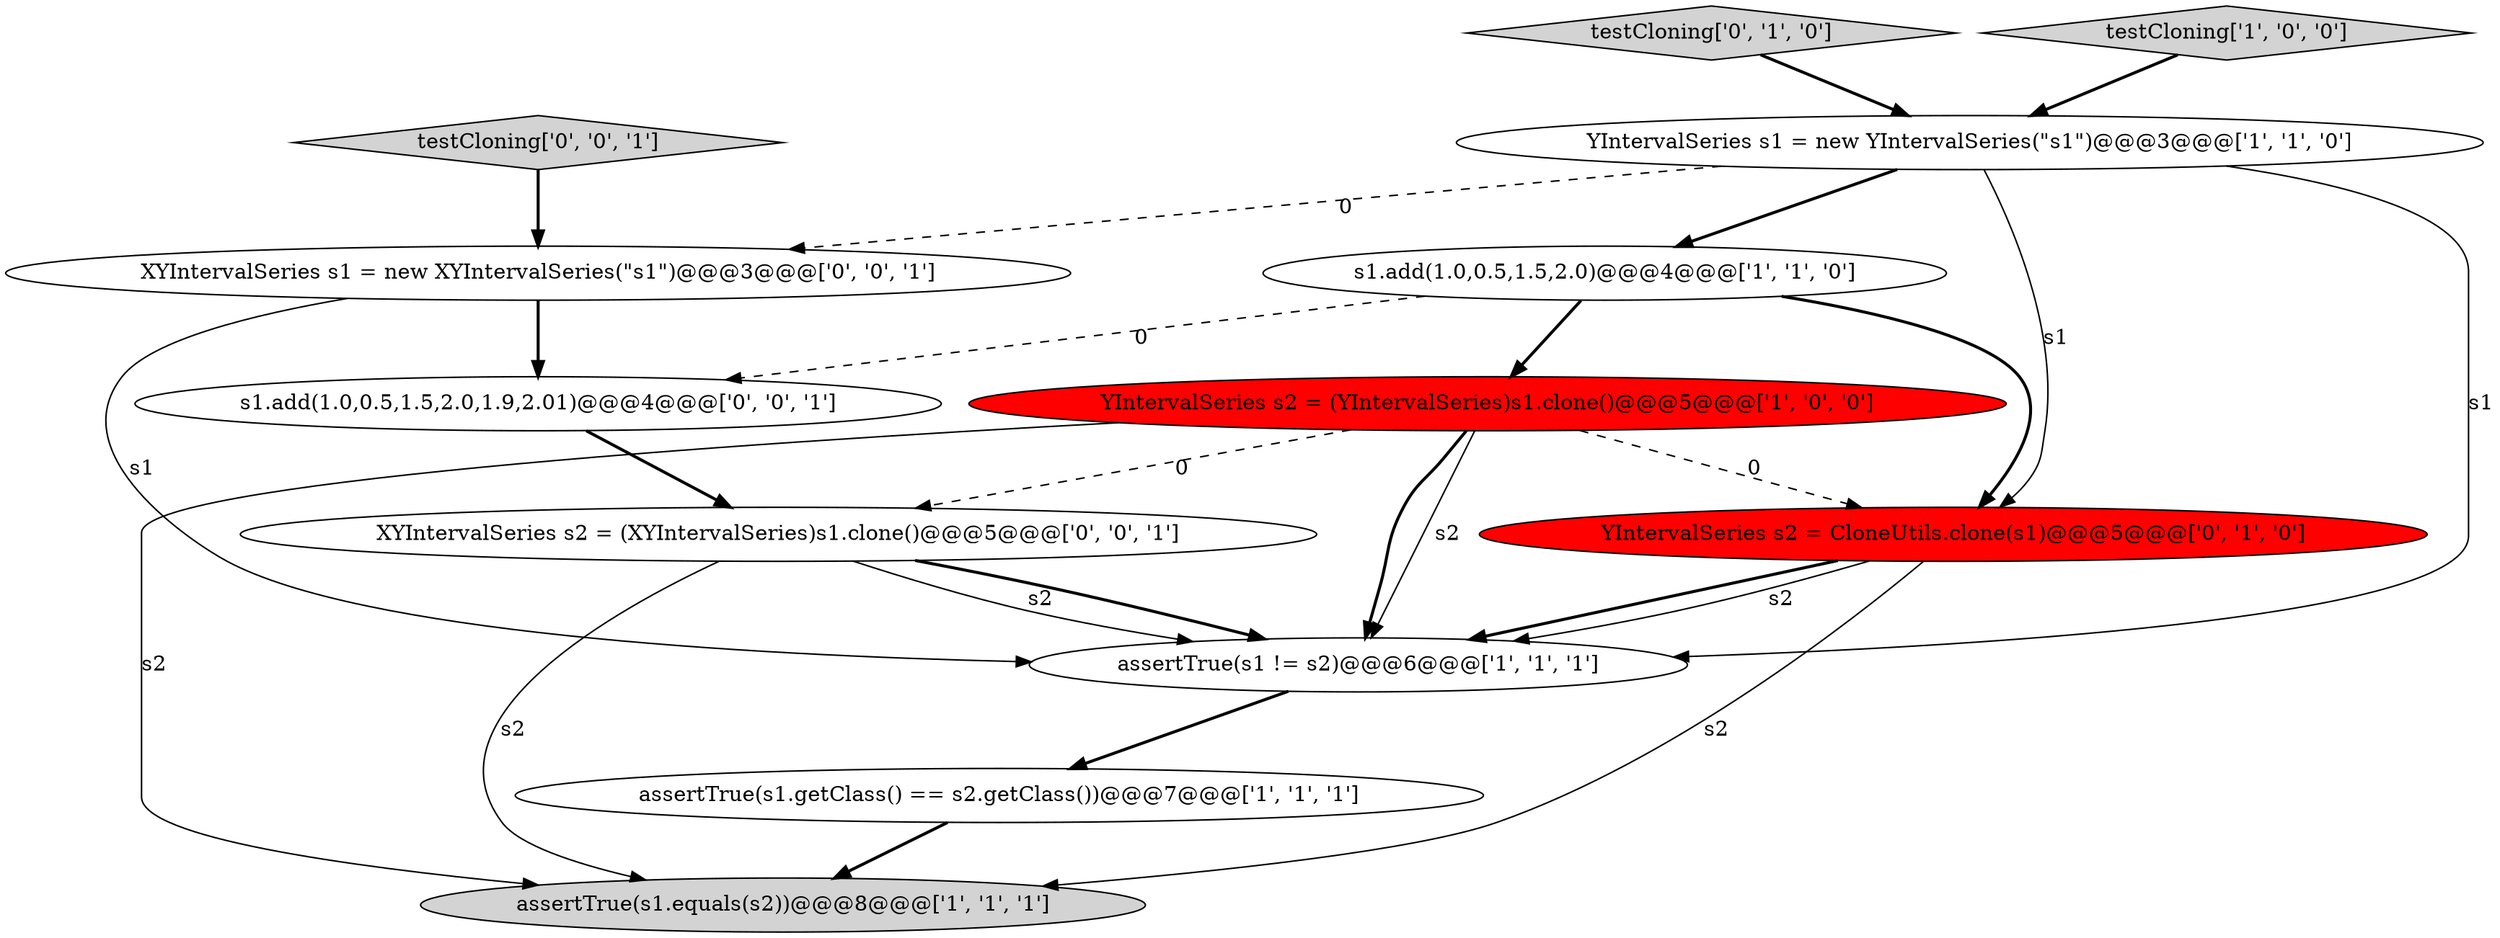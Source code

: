 digraph {
2 [style = filled, label = "assertTrue(s1.equals(s2))@@@8@@@['1', '1', '1']", fillcolor = lightgray, shape = ellipse image = "AAA0AAABBB1BBB"];
5 [style = filled, label = "YIntervalSeries s2 = (YIntervalSeries)s1.clone()@@@5@@@['1', '0', '0']", fillcolor = red, shape = ellipse image = "AAA1AAABBB1BBB"];
11 [style = filled, label = "XYIntervalSeries s1 = new XYIntervalSeries(\"s1\")@@@3@@@['0', '0', '1']", fillcolor = white, shape = ellipse image = "AAA0AAABBB3BBB"];
7 [style = filled, label = "YIntervalSeries s2 = CloneUtils.clone(s1)@@@5@@@['0', '1', '0']", fillcolor = red, shape = ellipse image = "AAA1AAABBB2BBB"];
4 [style = filled, label = "YIntervalSeries s1 = new YIntervalSeries(\"s1\")@@@3@@@['1', '1', '0']", fillcolor = white, shape = ellipse image = "AAA0AAABBB1BBB"];
6 [style = filled, label = "assertTrue(s1.getClass() == s2.getClass())@@@7@@@['1', '1', '1']", fillcolor = white, shape = ellipse image = "AAA0AAABBB1BBB"];
0 [style = filled, label = "s1.add(1.0,0.5,1.5,2.0)@@@4@@@['1', '1', '0']", fillcolor = white, shape = ellipse image = "AAA0AAABBB1BBB"];
8 [style = filled, label = "testCloning['0', '1', '0']", fillcolor = lightgray, shape = diamond image = "AAA0AAABBB2BBB"];
10 [style = filled, label = "testCloning['0', '0', '1']", fillcolor = lightgray, shape = diamond image = "AAA0AAABBB3BBB"];
1 [style = filled, label = "assertTrue(s1 != s2)@@@6@@@['1', '1', '1']", fillcolor = white, shape = ellipse image = "AAA0AAABBB1BBB"];
9 [style = filled, label = "XYIntervalSeries s2 = (XYIntervalSeries)s1.clone()@@@5@@@['0', '0', '1']", fillcolor = white, shape = ellipse image = "AAA0AAABBB3BBB"];
12 [style = filled, label = "s1.add(1.0,0.5,1.5,2.0,1.9,2.01)@@@4@@@['0', '0', '1']", fillcolor = white, shape = ellipse image = "AAA0AAABBB3BBB"];
3 [style = filled, label = "testCloning['1', '0', '0']", fillcolor = lightgray, shape = diamond image = "AAA0AAABBB1BBB"];
5->1 [style = solid, label="s2"];
7->1 [style = bold, label=""];
9->2 [style = solid, label="s2"];
5->9 [style = dashed, label="0"];
11->12 [style = bold, label=""];
0->12 [style = dashed, label="0"];
12->9 [style = bold, label=""];
3->4 [style = bold, label=""];
7->2 [style = solid, label="s2"];
4->0 [style = bold, label=""];
11->1 [style = solid, label="s1"];
0->7 [style = bold, label=""];
6->2 [style = bold, label=""];
5->2 [style = solid, label="s2"];
9->1 [style = solid, label="s2"];
5->1 [style = bold, label=""];
1->6 [style = bold, label=""];
7->1 [style = solid, label="s2"];
4->7 [style = solid, label="s1"];
4->1 [style = solid, label="s1"];
8->4 [style = bold, label=""];
4->11 [style = dashed, label="0"];
5->7 [style = dashed, label="0"];
9->1 [style = bold, label=""];
0->5 [style = bold, label=""];
10->11 [style = bold, label=""];
}
